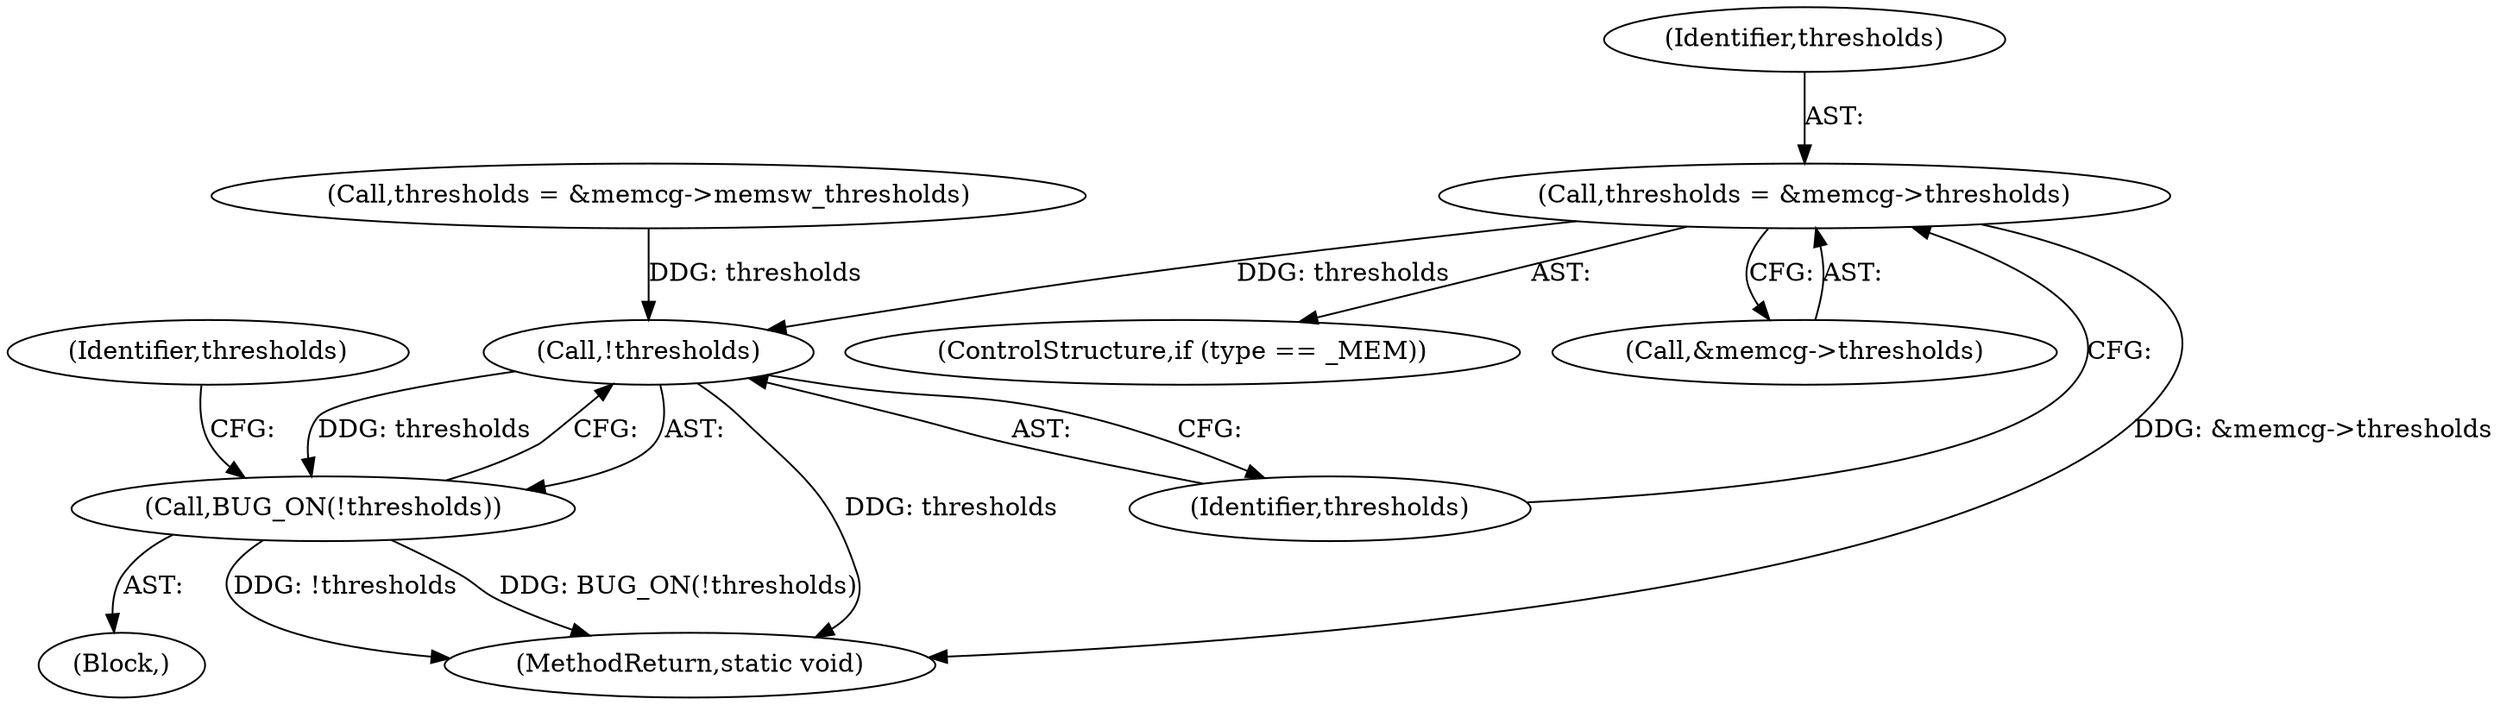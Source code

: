 digraph "0_linux_371528caec553785c37f73fa3926ea0de84f986f@pointer" {
"1000139" [label="(Call,thresholds = &memcg->thresholds)"];
"1000159" [label="(Call,!thresholds)"];
"1000158" [label="(Call,BUG_ON(!thresholds))"];
"1000158" [label="(Call,BUG_ON(!thresholds))"];
"1000160" [label="(Identifier,thresholds)"];
"1000140" [label="(Identifier,thresholds)"];
"1000135" [label="(ControlStructure,if (type == _MEM))"];
"1000287" [label="(MethodReturn,static void)"];
"1000159" [label="(Call,!thresholds)"];
"1000112" [label="(Block,)"];
"1000139" [label="(Call,thresholds = &memcg->thresholds)"];
"1000150" [label="(Call,thresholds = &memcg->memsw_thresholds)"];
"1000164" [label="(Identifier,thresholds)"];
"1000141" [label="(Call,&memcg->thresholds)"];
"1000139" -> "1000135"  [label="AST: "];
"1000139" -> "1000141"  [label="CFG: "];
"1000140" -> "1000139"  [label="AST: "];
"1000141" -> "1000139"  [label="AST: "];
"1000160" -> "1000139"  [label="CFG: "];
"1000139" -> "1000287"  [label="DDG: &memcg->thresholds"];
"1000139" -> "1000159"  [label="DDG: thresholds"];
"1000159" -> "1000158"  [label="AST: "];
"1000159" -> "1000160"  [label="CFG: "];
"1000160" -> "1000159"  [label="AST: "];
"1000158" -> "1000159"  [label="CFG: "];
"1000159" -> "1000287"  [label="DDG: thresholds"];
"1000159" -> "1000158"  [label="DDG: thresholds"];
"1000150" -> "1000159"  [label="DDG: thresholds"];
"1000158" -> "1000112"  [label="AST: "];
"1000164" -> "1000158"  [label="CFG: "];
"1000158" -> "1000287"  [label="DDG: !thresholds"];
"1000158" -> "1000287"  [label="DDG: BUG_ON(!thresholds)"];
}
